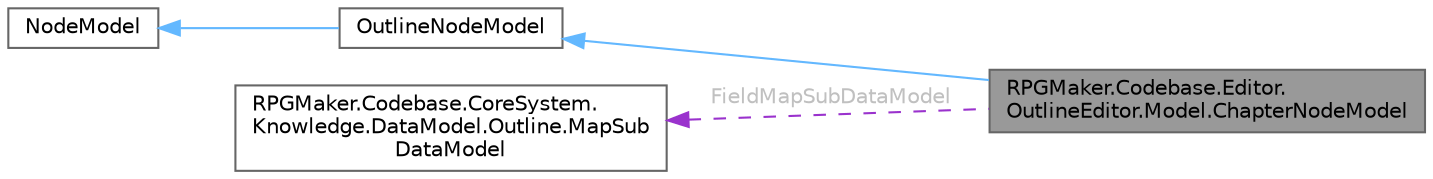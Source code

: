 digraph "RPGMaker.Codebase.Editor.OutlineEditor.Model.ChapterNodeModel"
{
 // LATEX_PDF_SIZE
  bgcolor="transparent";
  edge [fontname=Helvetica,fontsize=10,labelfontname=Helvetica,labelfontsize=10];
  node [fontname=Helvetica,fontsize=10,shape=box,height=0.2,width=0.4];
  rankdir="LR";
  Node1 [id="Node000001",label="RPGMaker.Codebase.Editor.\lOutlineEditor.Model.ChapterNodeModel",height=0.2,width=0.4,color="gray40", fillcolor="grey60", style="filled", fontcolor="black",tooltip="😁 章ノード・モデル"];
  Node2 -> Node1 [id="edge1_Node000001_Node000002",dir="back",color="steelblue1",style="solid",tooltip=" "];
  Node2 [id="Node000002",label="OutlineNodeModel",height=0.2,width=0.4,color="gray40", fillcolor="white", style="filled",URL="$d0/dca/class_r_p_g_maker_1_1_codebase_1_1_editor_1_1_outline_editor_1_1_model_1_1_outline_node_model.html",tooltip="😁 輪郭ノード・モデル"];
  Node3 -> Node2 [id="edge2_Node000002_Node000003",dir="back",color="steelblue1",style="solid",tooltip=" "];
  Node3 [id="Node000003",label="NodeModel",height=0.2,width=0.4,color="gray40", fillcolor="white", style="filled",tooltip=" "];
  Node4 -> Node1 [id="edge3_Node000001_Node000004",dir="back",color="darkorchid3",style="dashed",tooltip=" ",label=" FieldMapSubDataModel",fontcolor="grey" ];
  Node4 [id="Node000004",label="RPGMaker.Codebase.CoreSystem.\lKnowledge.DataModel.Outline.MapSub\lDataModel",height=0.2,width=0.4,color="gray40", fillcolor="white", style="filled",URL="$d1/df3/class_r_p_g_maker_1_1_codebase_1_1_core_system_1_1_knowledge_1_1_data_model_1_1_outline_1_1_map_sub_data_model.html",tooltip="😁 マップ・サブ・データ・モデル"];
}
